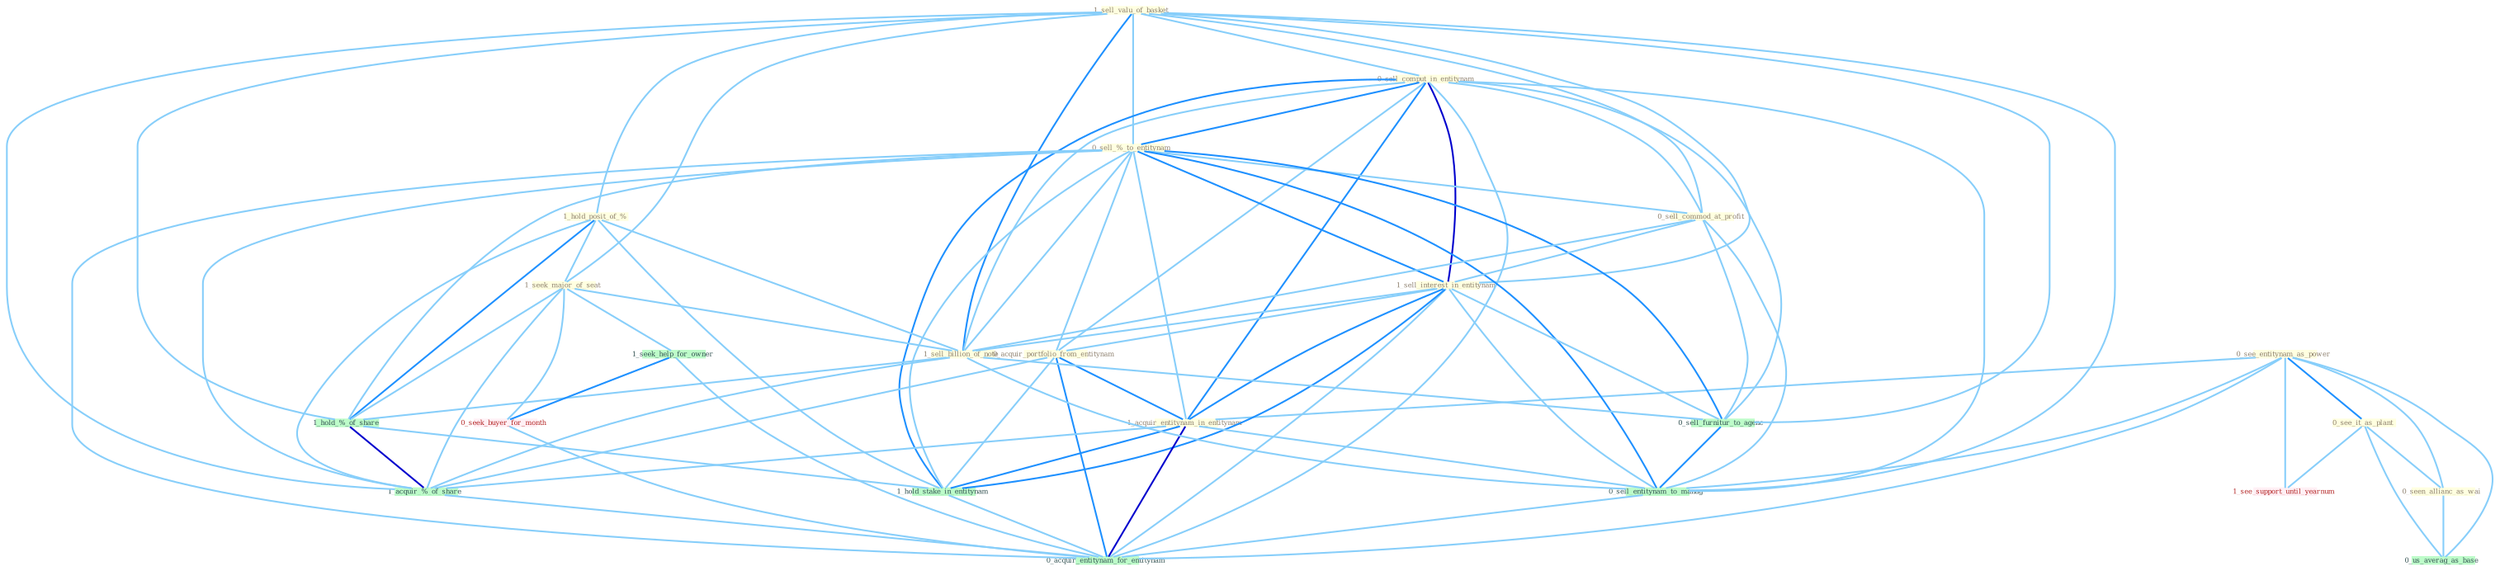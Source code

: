 Graph G{ 
    node
    [shape=polygon,style=filled,width=.5,height=.06,color="#BDFCC9",fixedsize=true,fontsize=4,
    fontcolor="#2f4f4f"];
    {node
    [color="#ffffe0", fontcolor="#8b7d6b"] "1_sell_valu_of_basket " "0_see_entitynam_as_power " "0_sell_comput_in_entitynam " "0_see_it_as_plant " "1_hold_posit_of_% " "1_seek_major_of_seat " "0_seen_allianc_as_wai " "0_sell_%_to_entitynam " "0_sell_commod_at_profit " "1_sell_interest_in_entitynam " "0_acquir_portfolio_from_entitynam " "1_acquir_entitynam_in_entitynam " "1_sell_billion_of_note "}
{node [color="#fff0f5", fontcolor="#b22222"] "0_seek_buyer_for_month " "1_see_support_until_yearnum "}
edge [color="#B0E2FF"];

	"1_sell_valu_of_basket " -- "0_sell_comput_in_entitynam " [w="1", color="#87cefa" ];
	"1_sell_valu_of_basket " -- "1_hold_posit_of_% " [w="1", color="#87cefa" ];
	"1_sell_valu_of_basket " -- "1_seek_major_of_seat " [w="1", color="#87cefa" ];
	"1_sell_valu_of_basket " -- "0_sell_%_to_entitynam " [w="1", color="#87cefa" ];
	"1_sell_valu_of_basket " -- "0_sell_commod_at_profit " [w="1", color="#87cefa" ];
	"1_sell_valu_of_basket " -- "1_sell_interest_in_entitynam " [w="1", color="#87cefa" ];
	"1_sell_valu_of_basket " -- "1_sell_billion_of_note " [w="2", color="#1e90ff" , len=0.8];
	"1_sell_valu_of_basket " -- "1_hold_%_of_share " [w="1", color="#87cefa" ];
	"1_sell_valu_of_basket " -- "1_acquir_%_of_share " [w="1", color="#87cefa" ];
	"1_sell_valu_of_basket " -- "0_sell_furnitur_to_agenc " [w="1", color="#87cefa" ];
	"1_sell_valu_of_basket " -- "0_sell_entitynam_to_manag " [w="1", color="#87cefa" ];
	"0_see_entitynam_as_power " -- "0_see_it_as_plant " [w="2", color="#1e90ff" , len=0.8];
	"0_see_entitynam_as_power " -- "0_seen_allianc_as_wai " [w="1", color="#87cefa" ];
	"0_see_entitynam_as_power " -- "1_acquir_entitynam_in_entitynam " [w="1", color="#87cefa" ];
	"0_see_entitynam_as_power " -- "1_see_support_until_yearnum " [w="1", color="#87cefa" ];
	"0_see_entitynam_as_power " -- "0_us_averag_as_base " [w="1", color="#87cefa" ];
	"0_see_entitynam_as_power " -- "0_sell_entitynam_to_manag " [w="1", color="#87cefa" ];
	"0_see_entitynam_as_power " -- "0_acquir_entitynam_for_entitynam " [w="1", color="#87cefa" ];
	"0_sell_comput_in_entitynam " -- "0_sell_%_to_entitynam " [w="2", color="#1e90ff" , len=0.8];
	"0_sell_comput_in_entitynam " -- "0_sell_commod_at_profit " [w="1", color="#87cefa" ];
	"0_sell_comput_in_entitynam " -- "1_sell_interest_in_entitynam " [w="3", color="#0000cd" , len=0.6];
	"0_sell_comput_in_entitynam " -- "0_acquir_portfolio_from_entitynam " [w="1", color="#87cefa" ];
	"0_sell_comput_in_entitynam " -- "1_acquir_entitynam_in_entitynam " [w="2", color="#1e90ff" , len=0.8];
	"0_sell_comput_in_entitynam " -- "1_sell_billion_of_note " [w="1", color="#87cefa" ];
	"0_sell_comput_in_entitynam " -- "1_hold_stake_in_entitynam " [w="2", color="#1e90ff" , len=0.8];
	"0_sell_comput_in_entitynam " -- "0_sell_furnitur_to_agenc " [w="1", color="#87cefa" ];
	"0_sell_comput_in_entitynam " -- "0_sell_entitynam_to_manag " [w="1", color="#87cefa" ];
	"0_sell_comput_in_entitynam " -- "0_acquir_entitynam_for_entitynam " [w="1", color="#87cefa" ];
	"0_see_it_as_plant " -- "0_seen_allianc_as_wai " [w="1", color="#87cefa" ];
	"0_see_it_as_plant " -- "1_see_support_until_yearnum " [w="1", color="#87cefa" ];
	"0_see_it_as_plant " -- "0_us_averag_as_base " [w="1", color="#87cefa" ];
	"1_hold_posit_of_% " -- "1_seek_major_of_seat " [w="1", color="#87cefa" ];
	"1_hold_posit_of_% " -- "1_sell_billion_of_note " [w="1", color="#87cefa" ];
	"1_hold_posit_of_% " -- "1_hold_%_of_share " [w="2", color="#1e90ff" , len=0.8];
	"1_hold_posit_of_% " -- "1_hold_stake_in_entitynam " [w="1", color="#87cefa" ];
	"1_hold_posit_of_% " -- "1_acquir_%_of_share " [w="1", color="#87cefa" ];
	"1_seek_major_of_seat " -- "1_sell_billion_of_note " [w="1", color="#87cefa" ];
	"1_seek_major_of_seat " -- "1_hold_%_of_share " [w="1", color="#87cefa" ];
	"1_seek_major_of_seat " -- "1_seek_help_for_owner " [w="1", color="#87cefa" ];
	"1_seek_major_of_seat " -- "0_seek_buyer_for_month " [w="1", color="#87cefa" ];
	"1_seek_major_of_seat " -- "1_acquir_%_of_share " [w="1", color="#87cefa" ];
	"0_seen_allianc_as_wai " -- "0_us_averag_as_base " [w="1", color="#87cefa" ];
	"0_sell_%_to_entitynam " -- "0_sell_commod_at_profit " [w="1", color="#87cefa" ];
	"0_sell_%_to_entitynam " -- "1_sell_interest_in_entitynam " [w="2", color="#1e90ff" , len=0.8];
	"0_sell_%_to_entitynam " -- "0_acquir_portfolio_from_entitynam " [w="1", color="#87cefa" ];
	"0_sell_%_to_entitynam " -- "1_acquir_entitynam_in_entitynam " [w="1", color="#87cefa" ];
	"0_sell_%_to_entitynam " -- "1_sell_billion_of_note " [w="1", color="#87cefa" ];
	"0_sell_%_to_entitynam " -- "1_hold_%_of_share " [w="1", color="#87cefa" ];
	"0_sell_%_to_entitynam " -- "1_hold_stake_in_entitynam " [w="1", color="#87cefa" ];
	"0_sell_%_to_entitynam " -- "1_acquir_%_of_share " [w="1", color="#87cefa" ];
	"0_sell_%_to_entitynam " -- "0_sell_furnitur_to_agenc " [w="2", color="#1e90ff" , len=0.8];
	"0_sell_%_to_entitynam " -- "0_sell_entitynam_to_manag " [w="2", color="#1e90ff" , len=0.8];
	"0_sell_%_to_entitynam " -- "0_acquir_entitynam_for_entitynam " [w="1", color="#87cefa" ];
	"0_sell_commod_at_profit " -- "1_sell_interest_in_entitynam " [w="1", color="#87cefa" ];
	"0_sell_commod_at_profit " -- "1_sell_billion_of_note " [w="1", color="#87cefa" ];
	"0_sell_commod_at_profit " -- "0_sell_furnitur_to_agenc " [w="1", color="#87cefa" ];
	"0_sell_commod_at_profit " -- "0_sell_entitynam_to_manag " [w="1", color="#87cefa" ];
	"1_sell_interest_in_entitynam " -- "0_acquir_portfolio_from_entitynam " [w="1", color="#87cefa" ];
	"1_sell_interest_in_entitynam " -- "1_acquir_entitynam_in_entitynam " [w="2", color="#1e90ff" , len=0.8];
	"1_sell_interest_in_entitynam " -- "1_sell_billion_of_note " [w="1", color="#87cefa" ];
	"1_sell_interest_in_entitynam " -- "1_hold_stake_in_entitynam " [w="2", color="#1e90ff" , len=0.8];
	"1_sell_interest_in_entitynam " -- "0_sell_furnitur_to_agenc " [w="1", color="#87cefa" ];
	"1_sell_interest_in_entitynam " -- "0_sell_entitynam_to_manag " [w="1", color="#87cefa" ];
	"1_sell_interest_in_entitynam " -- "0_acquir_entitynam_for_entitynam " [w="1", color="#87cefa" ];
	"0_acquir_portfolio_from_entitynam " -- "1_acquir_entitynam_in_entitynam " [w="2", color="#1e90ff" , len=0.8];
	"0_acquir_portfolio_from_entitynam " -- "1_hold_stake_in_entitynam " [w="1", color="#87cefa" ];
	"0_acquir_portfolio_from_entitynam " -- "1_acquir_%_of_share " [w="1", color="#87cefa" ];
	"0_acquir_portfolio_from_entitynam " -- "0_acquir_entitynam_for_entitynam " [w="2", color="#1e90ff" , len=0.8];
	"1_acquir_entitynam_in_entitynam " -- "1_hold_stake_in_entitynam " [w="2", color="#1e90ff" , len=0.8];
	"1_acquir_entitynam_in_entitynam " -- "1_acquir_%_of_share " [w="1", color="#87cefa" ];
	"1_acquir_entitynam_in_entitynam " -- "0_sell_entitynam_to_manag " [w="1", color="#87cefa" ];
	"1_acquir_entitynam_in_entitynam " -- "0_acquir_entitynam_for_entitynam " [w="3", color="#0000cd" , len=0.6];
	"1_sell_billion_of_note " -- "1_hold_%_of_share " [w="1", color="#87cefa" ];
	"1_sell_billion_of_note " -- "1_acquir_%_of_share " [w="1", color="#87cefa" ];
	"1_sell_billion_of_note " -- "0_sell_furnitur_to_agenc " [w="1", color="#87cefa" ];
	"1_sell_billion_of_note " -- "0_sell_entitynam_to_manag " [w="1", color="#87cefa" ];
	"1_hold_%_of_share " -- "1_hold_stake_in_entitynam " [w="1", color="#87cefa" ];
	"1_hold_%_of_share " -- "1_acquir_%_of_share " [w="3", color="#0000cd" , len=0.6];
	"1_hold_stake_in_entitynam " -- "0_acquir_entitynam_for_entitynam " [w="1", color="#87cefa" ];
	"1_seek_help_for_owner " -- "0_seek_buyer_for_month " [w="2", color="#1e90ff" , len=0.8];
	"1_seek_help_for_owner " -- "0_acquir_entitynam_for_entitynam " [w="1", color="#87cefa" ];
	"0_seek_buyer_for_month " -- "0_acquir_entitynam_for_entitynam " [w="1", color="#87cefa" ];
	"1_acquir_%_of_share " -- "0_acquir_entitynam_for_entitynam " [w="1", color="#87cefa" ];
	"0_sell_furnitur_to_agenc " -- "0_sell_entitynam_to_manag " [w="2", color="#1e90ff" , len=0.8];
	"0_sell_entitynam_to_manag " -- "0_acquir_entitynam_for_entitynam " [w="1", color="#87cefa" ];
}